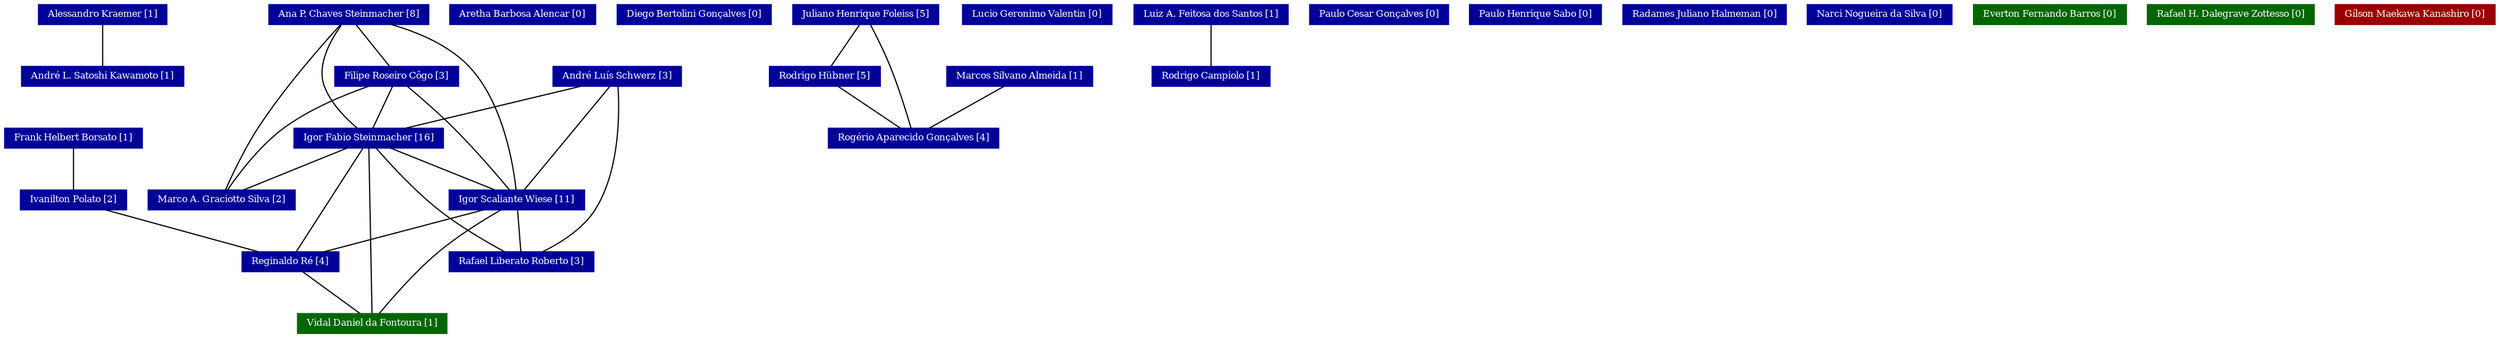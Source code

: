 strict graph grafo1 {
	graph [bb="0,0,1886,282",
		id=grafo1,
		overlap=False
	];
	node [fontsize=8,
		label="\N",
		shape=rectangle,
		style=filled
	];
	0	 [URL="http://lattes.cnpq.br/2661462115468004",
		color="#000099",
		fontcolor="#FFFFFF",
		height=0.23611,
		label="Alessandro Kraemer [1]",
		pos="75.5,273.5",
		width=1.3333];
	3	 [URL="http://lattes.cnpq.br/8230551395300039",
		color="#000099",
		fontcolor="#FFFFFF",
		height=0.23611,
		label="André L. Satoshi Kawamoto [1]",
		pos="75.5,220.5",
		width=1.6944];
	0 -- 3	 [pos="75.5,264.97 75.5,255.33 75.5,238.71 75.5,229.06"];
	1	 [URL="http://lattes.cnpq.br/3007644116326636",
		color="#000099",
		fontcolor="#FFFFFF",
		height=0.23611,
		label="Ana P. Chaves Steinmacher [8]",
		pos="235.5,273.5",
		width=1.6528];
	6	 [URL="http://lattes.cnpq.br/9500095790815109",
		color="#000099",
		fontcolor="#FFFFFF",
		height=0.23611,
		label="Filipe Roseiro Côgo [3]",
		pos="308.5,220.5",
		width=1.2917];
	1 -- 6	 [pos="246.27,264.97 260.07,255.33 283.86,238.71 297.68,229.06"];
	8	 [URL="http://lattes.cnpq.br/5529725593221391",
		color="#000099",
		fontcolor="#FFFFFF",
		height=0.23611,
		label="Igor Fabio Steinmacher [16]",
		pos="285.5,167.5",
		width=1.5139];
	1 -- 8	 [pos="236.72,264.71 238.8,252.86 243.66,229.78 252.5,212 259.34,198.25 270.74,184.48 278.19,176.23"];
	9	 [URL="http://lattes.cnpq.br/0447444423694007",
		color="#000099",
		fontcolor="#FFFFFF",
		height=0.23611,
		label="Igor Scaliante Wiese [11]",
		pos="403.5,114.5",
		width=1.4028];
	1 -- 9	 [pos="290.78,264.95 315.8,258.96 344.06,248.23 363.5,229 394.25,198.59 401.43,143.15 403.04,123.04"];
	14	 [URL="http://lattes.cnpq.br/9383290036853173",
		color="#000099",
		fontcolor="#FFFFFF",
		height=0.23611,
		label="Marco A. Graciotto Silva [2]",
		pos="164.5,114.5",
		width=1.5556];
	1 -- 14	 [pos="232.08,264.93 220.11,238.47 180.23,150.28 168.06,123.37"];
	6 -- 8	 [pos="305.11,211.97 300.76,202.33 293.26,185.71 288.91,176.06"];
	6 -- 9	 [pos="315.59,211.81 323.6,203.13 337.01,188.57 348.5,176 365.74,157.14 385.93,134.89 396.39,123.34"];
	6 -- 14	 [pos="288.72,211.97 270.32,204.43 242.64,191.72 221.5,176 199.96,159.98 179.63,135.3 170.12,123"];
	8 -- 9	 [pos="302.91,158.97 325.22,149.33 363.67,132.71 386.02,123.06"];
	8 -- 14	 [pos="267.65,158.97 244.77,149.33 205.34,132.71 182.43,123.06"];
	19	 [URL="http://lattes.cnpq.br/7833556006473564",
		color="#000099",
		fontcolor="#FFFFFF",
		height=0.23611,
		label="Rafael Liberato Roberto [3]",
		pos="406.5,61.5",
		width=1.5];
	8 -- 19	 [pos="291.85,158.95 302.07,147.02 323.12,123.36 343.5,106 359.89,92.04 380.77,78.328 393.89,70.141"];
	20	 [URL="http://lattes.cnpq.br/5545891505433768",
		color="#000099",
		fontcolor="#FFFFFF",
		height=0.23611,
		label="Reginaldo Ré [4]",
		pos="222.5,61.5",
		width=1];
	8 -- 20	 [pos="280.76,158.68 269.03,139.32 238.73,89.289 227.12,70.125"];
	27	 [URL="http://lattes.cnpq.br/0138023517065135",
		color="#006600",
		fontcolor="#FFFFFF",
		height=0.23611,
		label="Vidal Daniel da Fontoura [1]",
		pos="286.5,8.5",
		width=1.5417];
	8 -- 27	 [pos="285.55,158.93 285.72,132.47 286.28,44.279 286.45,17.366"];
	9 -- 19	 [pos="403.94,105.97 404.51,96.332 405.49,79.713 406.06,70.056"];
	9 -- 20	 [pos="376.79,105.97 342.57,96.332 283.59,79.713 249.32,70.056"];
	9 -- 27	 [pos="391.5,105.78 379.02,97.527 359.15,83.763 343.5,70 323.56,52.467 302.84,28.883 292.76,17.004"];
	20 -- 27	 [pos="231.94,52.975 244.04,43.332 264.9,26.713 277.02,17.056"];
	2	 [URL="http://lattes.cnpq.br/4954414332524750",
		color="#000099",
		fontcolor="#FFFFFF",
		height=0.23611,
		label="André Luís Schwerz [3]",
		pos="482.5,220.5",
		width=1.3333];
	2 -- 8	 [pos="453.43,211.97 416.19,202.33 351.99,185.71 314.69,176.06"];
	2 -- 9	 [pos="476.56,211.68 461.85,192.32 423.85,142.29 409.29,123.12"];
	2 -- 19	 [pos="482.96,211.96 483.76,192.78 483.67,141.13 462.5,106 452.78,89.868 434.67,77.481 421.68,70.125"];
	4	 [URL="http://lattes.cnpq.br/3074461020062854",
		color="#000099",
		fontcolor="#FFFFFF",
		height=0.23611,
		label="Aretha Barbosa Alencar [0]",
		pos="384.5,273.5",
		width=1.5];
	5	 [URL="http://lattes.cnpq.br/2264701855770284",
		color="#000099",
		fontcolor="#FFFFFF",
		height=0.23611,
		label="Diego Bertolini Gonçalves [0]",
		pos="522.5,273.5",
		width=1.5972];
	7	 [URL="http://lattes.cnpq.br/0902329099289356",
		color="#000099",
		fontcolor="#FFFFFF",
		height=0.23611,
		label="Frank Helbert Borsato [1]",
		pos="50.5,167.5",
		width=1.4028];
	10	 [URL="http://lattes.cnpq.br/7551030263039033",
		color="#000099",
		fontcolor="#FFFFFF",
		height=0.23611,
		label="Ivanilton Polato [2]",
		pos="50.5,114.5",
		width=1.1111];
	7 -- 10	 [pos="50.5,158.97 50.5,149.33 50.5,132.71 50.5,123.06"];
	10 -- 20	 [pos="75.879,105.97 108.4,96.332 164.45,79.713 197.02,70.056"];
	11	 [URL="http://lattes.cnpq.br/4404958951175349",
		color="#000099",
		fontcolor="#FFFFFF",
		height=0.23611,
		label="Juliano Henrique Foleiss [5]",
		pos="656.5,273.5",
		width=1.5];
	22	 [URL="http://lattes.cnpq.br/6568073205402062",
		color="#000099",
		fontcolor="#FFFFFF",
		height=0.23611,
		label="Rodrigo Hübner [5]",
		pos="591.5,220.5",
		width=1.1111];
	11 -- 22	 [pos="646.91,264.97 634.62,255.33 613.44,238.71 601.13,229.06"];
	23	 [URL="http://lattes.cnpq.br/1677599200632096",
		color="#000099",
		fontcolor="#FFFFFF",
		height=0.23611,
		label="Rogério Aparecido Gonçalves [4]",
		pos="659.5,167.5",
		width=1.75];
	11 -- 23	 [pos="656.73,264.68 657.28,245.32 658.73,195.29 659.28,176.12"];
	22 -- 23	 [pos="601.53,211.97 614.39,202.33 636.55,185.71 649.43,176.06"];
	12	 [URL="http://lattes.cnpq.br/5818012075167720",
		color="#000099",
		fontcolor="#FFFFFF",
		height=0.23611,
		label="Lucio Geronimo Valentin [0]",
		pos="784.5,273.5",
		width=1.5556];
	13	 [URL="http://lattes.cnpq.br/3725232561617394",
		color="#000099",
		fontcolor="#FFFFFF",
		height=0.23611,
		label="Luiz A. Feitosa dos Santos [1]",
		pos="916.5,273.5",
		width=1.6111];
	21	 [URL="http://lattes.cnpq.br/2822469089227391",
		color="#000099",
		fontcolor="#FFFFFF",
		height=0.23611,
		label="Rodrigo Campiolo [1]",
		pos="916.5,220.5",
		width=1.2083];
	13 -- 21	 [pos="916.5,264.97 916.5,255.33 916.5,238.71 916.5,229.06"];
	15	 [URL="http://lattes.cnpq.br/4946185987756278",
		color="#000099",
		fontcolor="#FFFFFF",
		height=0.23611,
		label="Marcos Silvano Almeida [1]",
		pos="742.5,220.5",
		width=1.5139];
	15 -- 23	 [pos="730.25,211.97 714.56,202.33 687.51,185.71 671.8,176.06"];
	16	 [URL="http://lattes.cnpq.br/4344660568698232",
		color="#000099",
		fontcolor="#FFFFFF",
		height=0.23611,
		label="Paulo Cesar Gonçalves [0]",
		pos="1044.5,273.5",
		width=1.4444];
	17	 [URL="http://lattes.cnpq.br/8942065049509047",
		color="#000099",
		fontcolor="#FFFFFF",
		height=0.23611,
		label="Paulo Henrique Sabo [0]",
		pos="1163.5,273.5",
		width=1.3472];
	18	 [URL="http://lattes.cnpq.br/5230011214963863",
		color="#000099",
		fontcolor="#FFFFFF",
		height=0.23611,
		label="Radames Juliano Halmeman [0]",
		pos="1290.5,273.5",
		width=1.6667];
	24	 [URL="http://lattes.cnpq.br/2249157985559304",
		color="#000099",
		fontcolor="#FFFFFF",
		height=0.23611,
		label="Narci Nogueira da Silva [0]",
		pos="1422.5,273.5",
		width=1.5];
	25	 [URL="http://lattes.cnpq.br/9702195889525875",
		color="#006600",
		fontcolor="#FFFFFF",
		height=0.23611,
		label="Everton Fernando Barros [0]",
		pos="1549.5,273.5",
		width=1.5278];
	26	 [URL="http://lattes.cnpq.br/0654156206572874",
		color="#006600",
		fontcolor="#FFFFFF",
		height=0.23611,
		label="Rafael H. Dalegrave Zottesso [0]",
		pos="1685.5,273.5",
		width=1.75];
	28	 [URL="http://lattes.cnpq.br/3969785844681428",
		color="#990000",
		fontcolor="#FFFFFF",
		height=0.23611,
		label="Gílson Maekawa Kanashiro [0]",
		pos="1826.5,273.5",
		width=1.6528];
}

